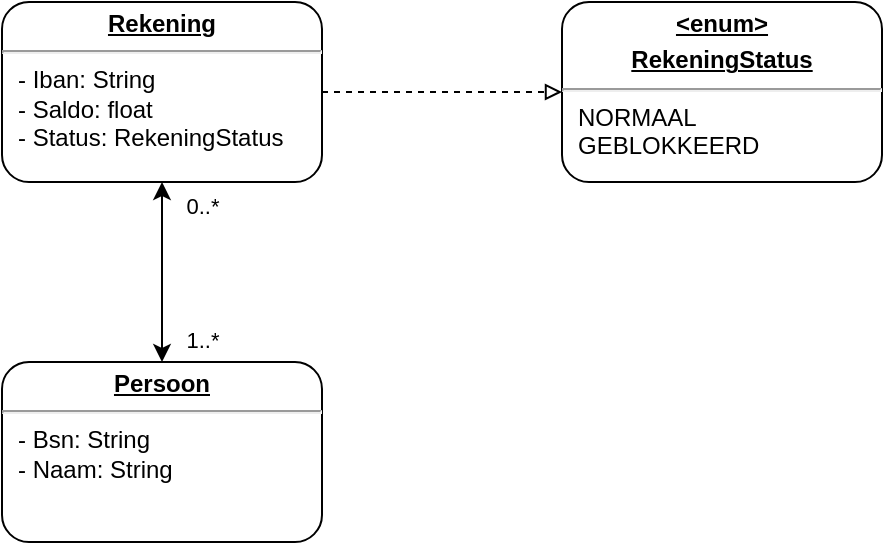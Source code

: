 <mxfile version="20.5.3" type="embed" pages="2"><diagram id="fC5acbSVhN1mX1bBR_iq" name="Domain"><mxGraphModel dx="1184" dy="882" grid="1" gridSize="10" guides="1" tooltips="1" connect="1" arrows="1" fold="1" page="1" pageScale="1" pageWidth="850" pageHeight="1100" math="0" shadow="0"><root><mxCell id="0"/><mxCell id="1" parent="0"/><mxCell id="6zbf3iV-yf6J4zd8dwAQ-7" style="edgeStyle=orthogonalEdgeStyle;rounded=0;orthogonalLoop=1;jettySize=auto;html=1;exitX=1;exitY=0.5;exitDx=0;exitDy=0;entryX=0;entryY=0.5;entryDx=0;entryDy=0;startArrow=none;startFill=0;endArrow=block;endFill=0;dashed=1;" edge="1" parent="1" source="6zbf3iV-yf6J4zd8dwAQ-1" target="6zbf3iV-yf6J4zd8dwAQ-2"><mxGeometry relative="1" as="geometry"/></mxCell><mxCell id="6zbf3iV-yf6J4zd8dwAQ-1" value="&lt;p style=&quot;margin:0px;margin-top:4px;text-align:center;text-decoration:underline;&quot;&gt;&lt;b&gt;Rekening&lt;/b&gt;&lt;/p&gt;&lt;hr&gt;&lt;p style=&quot;margin:0px;margin-left:8px;&quot;&gt;- Iban: String&lt;/p&gt;&lt;p style=&quot;margin:0px;margin-left:8px;&quot;&gt;- Saldo: float&lt;/p&gt;&lt;p style=&quot;margin:0px;margin-left:8px;&quot;&gt;- Status: RekeningStatus&lt;/p&gt;" style="verticalAlign=top;align=left;overflow=fill;fontSize=12;fontFamily=Helvetica;html=1;rounded=1;" vertex="1" parent="1"><mxGeometry x="180" y="270" width="160" height="90" as="geometry"/></mxCell><mxCell id="6zbf3iV-yf6J4zd8dwAQ-2" value="&lt;p style=&quot;margin:0px;margin-top:4px;text-align:center;text-decoration:underline;&quot;&gt;&lt;b&gt;&amp;lt;enum&amp;gt;&lt;/b&gt;&lt;/p&gt;&lt;p style=&quot;margin:0px;margin-top:4px;text-align:center;text-decoration:underline;&quot;&gt;&lt;b&gt;RekeningStatus&lt;/b&gt;&lt;/p&gt;&lt;hr&gt;&lt;p style=&quot;margin:0px;margin-left:8px;&quot;&gt;NORMAAL&lt;/p&gt;&lt;p style=&quot;margin:0px;margin-left:8px;&quot;&gt;GEBLOKKEERD&lt;/p&gt;" style="verticalAlign=top;align=left;overflow=fill;fontSize=12;fontFamily=Helvetica;html=1;rounded=1;" vertex="1" parent="1"><mxGeometry x="460" y="270" width="160" height="90" as="geometry"/></mxCell><mxCell id="6zbf3iV-yf6J4zd8dwAQ-4" style="edgeStyle=orthogonalEdgeStyle;rounded=0;orthogonalLoop=1;jettySize=auto;html=1;exitX=0.5;exitY=0;exitDx=0;exitDy=0;entryX=0.5;entryY=1;entryDx=0;entryDy=0;endArrow=classic;endFill=1;startArrow=classic;startFill=1;" edge="1" parent="1" source="6zbf3iV-yf6J4zd8dwAQ-3" target="6zbf3iV-yf6J4zd8dwAQ-1"><mxGeometry relative="1" as="geometry"/></mxCell><mxCell id="6zbf3iV-yf6J4zd8dwAQ-5" value="0..*" style="edgeLabel;html=1;align=center;verticalAlign=middle;resizable=0;points=[];" vertex="1" connectable="0" parent="6zbf3iV-yf6J4zd8dwAQ-4"><mxGeometry x="0.741" y="-2" relative="1" as="geometry"><mxPoint x="18" as="offset"/></mxGeometry></mxCell><mxCell id="6zbf3iV-yf6J4zd8dwAQ-6" value="1..*" style="edgeLabel;html=1;align=center;verticalAlign=middle;resizable=0;points=[];" vertex="1" connectable="0" parent="6zbf3iV-yf6J4zd8dwAQ-4"><mxGeometry x="-0.756" relative="1" as="geometry"><mxPoint x="20" as="offset"/></mxGeometry></mxCell><mxCell id="6zbf3iV-yf6J4zd8dwAQ-3" value="&lt;p style=&quot;margin:0px;margin-top:4px;text-align:center;text-decoration:underline;&quot;&gt;&lt;b&gt;Persoon&lt;/b&gt;&lt;/p&gt;&lt;hr&gt;&lt;p style=&quot;margin:0px;margin-left:8px;&quot;&gt;- Bsn: String&lt;br&gt;&lt;/p&gt;&lt;p style=&quot;margin:0px;margin-left:8px;&quot;&gt;- Naam: String&lt;/p&gt;" style="verticalAlign=top;align=left;overflow=fill;fontSize=12;fontFamily=Helvetica;html=1;rounded=1;" vertex="1" parent="1"><mxGeometry x="180" y="450" width="160" height="90" as="geometry"/></mxCell></root></mxGraphModel></diagram><diagram id="kuF42HpOToL3xjNt-aw0" name="ERD"><mxGraphModel dx="1006" dy="750" grid="1" gridSize="10" guides="1" tooltips="1" connect="1" arrows="1" fold="1" page="1" pageScale="1" pageWidth="850" pageHeight="1100" math="0" shadow="0"><root><mxCell id="0"/><mxCell id="1" parent="0"/><mxCell id="f4KAdyUFal230urVMYs9-3" style="edgeStyle=orthogonalEdgeStyle;rounded=0;orthogonalLoop=1;jettySize=auto;html=1;exitX=1;exitY=0.5;exitDx=0;exitDy=0;entryX=0;entryY=0.5;entryDx=0;entryDy=0;startArrow=ERone;startFill=0;endArrow=ERoneToMany;endFill=0;" edge="1" parent="1" source="HZJF1wHFW4fyAzksY-w5-9" target="f4KAdyUFal230urVMYs9-1"><mxGeometry relative="1" as="geometry"/></mxCell><mxCell id="HZJF1wHFW4fyAzksY-w5-9" value="&lt;p style=&quot;margin:0px;margin-top:4px;text-align:center;text-decoration:underline;&quot;&gt;&lt;b&gt;Rekening&lt;/b&gt;&lt;/p&gt;&lt;hr&gt;&lt;p style=&quot;margin:0px;margin-left:8px;&quot;&gt;PK-Iban: char(18)&lt;/p&gt;&lt;p style=&quot;margin:0px;margin-left:8px;&quot;&gt;Float: numeric(19, 0)&lt;/p&gt;&lt;p style=&quot;margin:0px;margin-left:8px;&quot;&gt;Status: integer(2)&lt;/p&gt;" style="verticalAlign=top;align=left;overflow=fill;fontSize=12;fontFamily=Helvetica;html=1;rounded=1;" vertex="1" parent="1"><mxGeometry x="40" y="200" width="160" height="110" as="geometry"/></mxCell><mxCell id="f4KAdyUFal230urVMYs9-1" value="&lt;p style=&quot;margin:0px;margin-top:4px;text-align:center;text-decoration:underline;&quot;&gt;&lt;b&gt;PersoonRekening&lt;/b&gt;&lt;/p&gt;&lt;hr&gt;&lt;p style=&quot;margin:0px;margin-left:8px;&quot;&gt;FK-Bsn: char(9)&lt;/p&gt;&lt;p style=&quot;margin:0px;margin-left:8px;&quot;&gt;FK-Iban: char(18)&lt;/p&gt;" style="verticalAlign=top;align=left;overflow=fill;fontSize=12;fontFamily=Helvetica;html=1;rounded=1;" vertex="1" parent="1"><mxGeometry x="320" y="200" width="160" height="110" as="geometry"/></mxCell><mxCell id="f4KAdyUFal230urVMYs9-4" style="edgeStyle=orthogonalEdgeStyle;rounded=0;orthogonalLoop=1;jettySize=auto;html=1;exitX=0;exitY=0.5;exitDx=0;exitDy=0;entryX=1;entryY=0.5;entryDx=0;entryDy=0;startArrow=ERone;startFill=0;endArrow=ERzeroToMany;endFill=0;" edge="1" parent="1" source="f4KAdyUFal230urVMYs9-2" target="f4KAdyUFal230urVMYs9-1"><mxGeometry relative="1" as="geometry"/></mxCell><mxCell id="f4KAdyUFal230urVMYs9-2" value="&lt;p style=&quot;margin:0px;margin-top:4px;text-align:center;text-decoration:underline;&quot;&gt;&lt;b&gt;Persoon&lt;/b&gt;&lt;/p&gt;&lt;hr&gt;&lt;p style=&quot;margin:0px;margin-left:8px;&quot;&gt;PK-Bsn: char(9)&lt;/p&gt;&lt;p style=&quot;margin:0px;margin-left:8px;&quot;&gt;Name: varchar(64)&lt;/p&gt;" style="verticalAlign=top;align=left;overflow=fill;fontSize=12;fontFamily=Helvetica;html=1;rounded=1;" vertex="1" parent="1"><mxGeometry x="600" y="200" width="160" height="110" as="geometry"/></mxCell></root></mxGraphModel></diagram></mxfile>